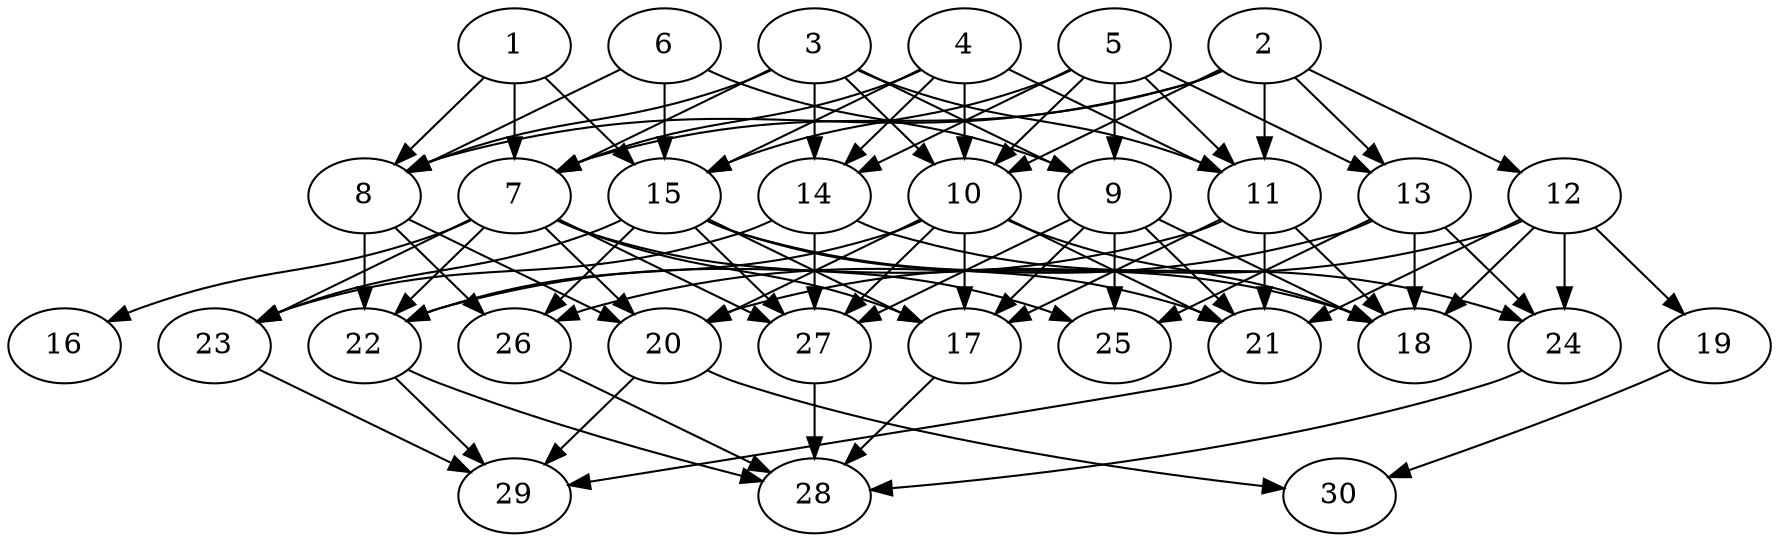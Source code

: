// DAG automatically generated by daggen at Thu Oct  3 14:04:19 2019
// ./daggen --dot -n 30 --ccr 0.5 --fat 0.7 --regular 0.5 --density 0.6 --mindata 5242880 --maxdata 52428800 
digraph G {
  1 [size="33257472", alpha="0.10", expect_size="16628736"] 
  1 -> 7 [size ="16628736"]
  1 -> 8 [size ="16628736"]
  1 -> 15 [size ="16628736"]
  2 [size="43452416", alpha="0.00", expect_size="21726208"] 
  2 -> 7 [size ="21726208"]
  2 -> 8 [size ="21726208"]
  2 -> 10 [size ="21726208"]
  2 -> 11 [size ="21726208"]
  2 -> 12 [size ="21726208"]
  2 -> 13 [size ="21726208"]
  3 [size="93239296", alpha="0.05", expect_size="46619648"] 
  3 -> 7 [size ="46619648"]
  3 -> 8 [size ="46619648"]
  3 -> 9 [size ="46619648"]
  3 -> 10 [size ="46619648"]
  3 -> 11 [size ="46619648"]
  3 -> 14 [size ="46619648"]
  4 [size="103233536", alpha="0.17", expect_size="51616768"] 
  4 -> 7 [size ="51616768"]
  4 -> 10 [size ="51616768"]
  4 -> 11 [size ="51616768"]
  4 -> 14 [size ="51616768"]
  4 -> 15 [size ="51616768"]
  5 [size="72839168", alpha="0.14", expect_size="36419584"] 
  5 -> 9 [size ="36419584"]
  5 -> 10 [size ="36419584"]
  5 -> 11 [size ="36419584"]
  5 -> 13 [size ="36419584"]
  5 -> 14 [size ="36419584"]
  5 -> 15 [size ="36419584"]
  6 [size="13355008", alpha="0.08", expect_size="6677504"] 
  6 -> 8 [size ="6677504"]
  6 -> 9 [size ="6677504"]
  6 -> 15 [size ="6677504"]
  7 [size="78137344", alpha="0.15", expect_size="39068672"] 
  7 -> 16 [size ="39068672"]
  7 -> 17 [size ="39068672"]
  7 -> 20 [size ="39068672"]
  7 -> 22 [size ="39068672"]
  7 -> 23 [size ="39068672"]
  7 -> 25 [size ="39068672"]
  7 -> 27 [size ="39068672"]
  8 [size="16551936", alpha="0.05", expect_size="8275968"] 
  8 -> 20 [size ="8275968"]
  8 -> 22 [size ="8275968"]
  8 -> 26 [size ="8275968"]
  9 [size="76081152", alpha="0.09", expect_size="38040576"] 
  9 -> 17 [size ="38040576"]
  9 -> 18 [size ="38040576"]
  9 -> 21 [size ="38040576"]
  9 -> 25 [size ="38040576"]
  9 -> 27 [size ="38040576"]
  10 [size="87533568", alpha="0.05", expect_size="43766784"] 
  10 -> 17 [size ="43766784"]
  10 -> 18 [size ="43766784"]
  10 -> 20 [size ="43766784"]
  10 -> 21 [size ="43766784"]
  10 -> 22 [size ="43766784"]
  10 -> 27 [size ="43766784"]
  11 [size="82788352", alpha="0.09", expect_size="41394176"] 
  11 -> 17 [size ="41394176"]
  11 -> 18 [size ="41394176"]
  11 -> 21 [size ="41394176"]
  11 -> 22 [size ="41394176"]
  12 [size="37650432", alpha="0.02", expect_size="18825216"] 
  12 -> 18 [size ="18825216"]
  12 -> 19 [size ="18825216"]
  12 -> 20 [size ="18825216"]
  12 -> 21 [size ="18825216"]
  12 -> 24 [size ="18825216"]
  13 [size="38420480", alpha="0.20", expect_size="19210240"] 
  13 -> 18 [size ="19210240"]
  13 -> 24 [size ="19210240"]
  13 -> 25 [size ="19210240"]
  13 -> 26 [size ="19210240"]
  14 [size="60444672", alpha="0.14", expect_size="30222336"] 
  14 -> 23 [size ="30222336"]
  14 -> 24 [size ="30222336"]
  14 -> 27 [size ="30222336"]
  15 [size="44326912", alpha="0.10", expect_size="22163456"] 
  15 -> 17 [size ="22163456"]
  15 -> 18 [size ="22163456"]
  15 -> 21 [size ="22163456"]
  15 -> 23 [size ="22163456"]
  15 -> 26 [size ="22163456"]
  15 -> 27 [size ="22163456"]
  16 [size="17600512", alpha="0.06", expect_size="8800256"] 
  17 [size="54888448", alpha="0.02", expect_size="27444224"] 
  17 -> 28 [size ="27444224"]
  18 [size="33224704", alpha="0.20", expect_size="16612352"] 
  19 [size="55633920", alpha="0.08", expect_size="27816960"] 
  19 -> 30 [size ="27816960"]
  20 [size="97280000", alpha="0.05", expect_size="48640000"] 
  20 -> 29 [size ="48640000"]
  20 -> 30 [size ="48640000"]
  21 [size="25161728", alpha="0.07", expect_size="12580864"] 
  21 -> 29 [size ="12580864"]
  22 [size="65941504", alpha="0.16", expect_size="32970752"] 
  22 -> 28 [size ="32970752"]
  22 -> 29 [size ="32970752"]
  23 [size="75116544", alpha="0.03", expect_size="37558272"] 
  23 -> 29 [size ="37558272"]
  24 [size="74989568", alpha="0.09", expect_size="37494784"] 
  24 -> 28 [size ="37494784"]
  25 [size="47290368", alpha="0.08", expect_size="23645184"] 
  26 [size="92346368", alpha="0.08", expect_size="46173184"] 
  26 -> 28 [size ="46173184"]
  27 [size="27676672", alpha="0.02", expect_size="13838336"] 
  27 -> 28 [size ="13838336"]
  28 [size="37900288", alpha="0.18", expect_size="18950144"] 
  29 [size="35948544", alpha="0.07", expect_size="17974272"] 
  30 [size="74100736", alpha="0.13", expect_size="37050368"] 
}

